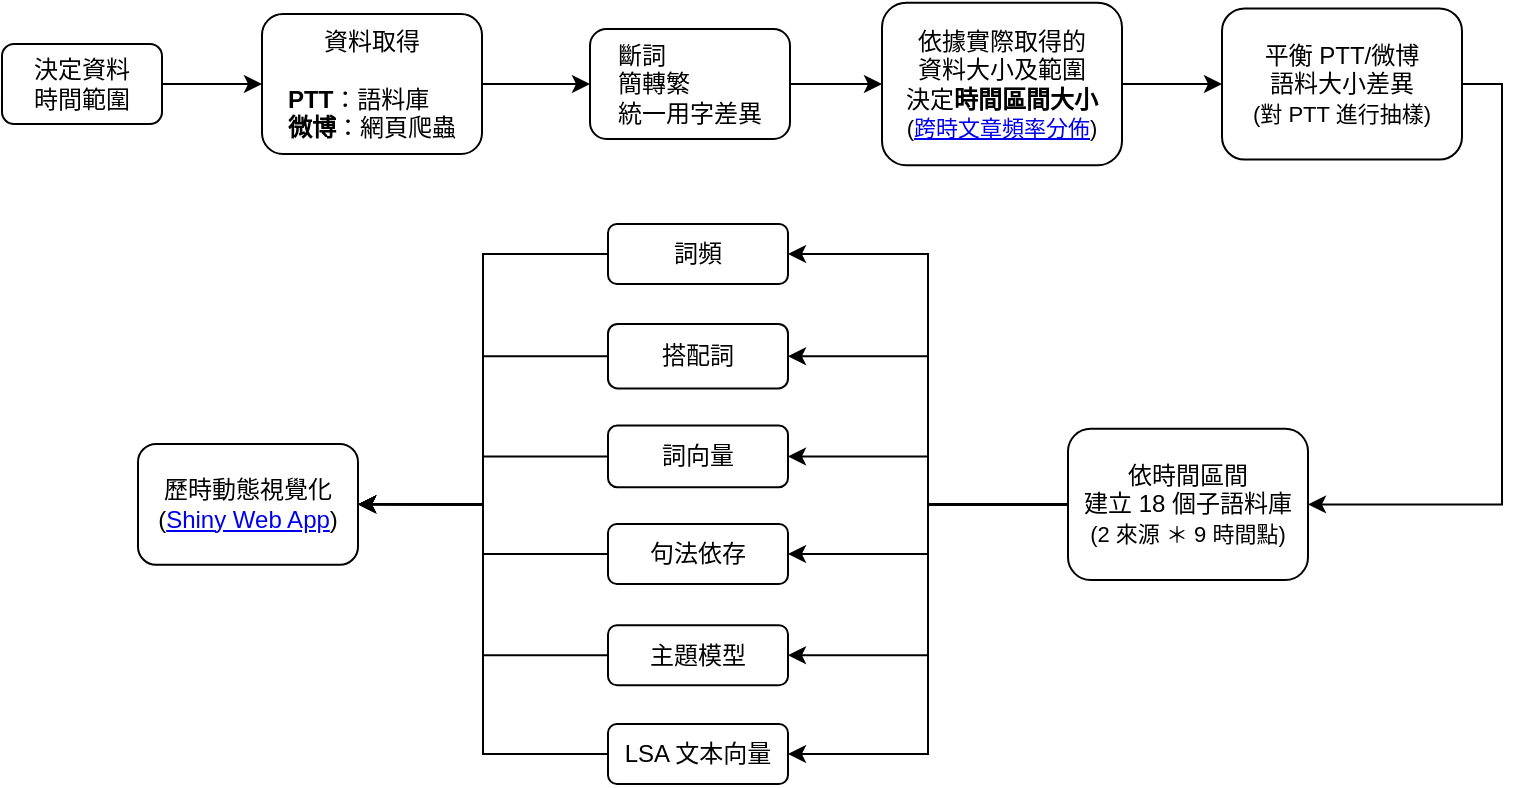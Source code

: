 <mxfile version="14.6.13" type="device"><diagram id="C5RBs43oDa-KdzZeNtuy" name="Page-1"><mxGraphModel dx="1038" dy="608" grid="1" gridSize="10" guides="1" tooltips="1" connect="1" arrows="1" fold="1" page="1" pageScale="1" pageWidth="827" pageHeight="1169" math="0" shadow="0"><root><mxCell id="WIyWlLk6GJQsqaUBKTNV-0"/><mxCell id="WIyWlLk6GJQsqaUBKTNV-1" parent="WIyWlLk6GJQsqaUBKTNV-0"/><mxCell id="qrcVbAw1tdU8G44iXnVj-22" style="edgeStyle=orthogonalEdgeStyle;rounded=0;orthogonalLoop=1;jettySize=auto;html=1;exitX=1;exitY=0.5;exitDx=0;exitDy=0;" parent="WIyWlLk6GJQsqaUBKTNV-1" source="qrcVbAw1tdU8G44iXnVj-0" target="qrcVbAw1tdU8G44iXnVj-2" edge="1"><mxGeometry relative="1" as="geometry"/></mxCell><mxCell id="qrcVbAw1tdU8G44iXnVj-0" value="資料取得&lt;br&gt;&lt;br&gt;&lt;div style=&quot;text-align: left&quot;&gt;&lt;span&gt;&lt;b&gt;PTT&lt;/b&gt;：語料庫&lt;/span&gt;&lt;/div&gt;&lt;div style=&quot;text-align: left&quot;&gt;&lt;span&gt;&lt;b&gt;微博&lt;/b&gt;：網頁爬蟲&lt;/span&gt;&lt;/div&gt;" style="rounded=1;whiteSpace=wrap;html=1;fontSize=12;glass=0;strokeWidth=1;shadow=0;" parent="WIyWlLk6GJQsqaUBKTNV-1" vertex="1"><mxGeometry x="150" y="90" width="110" height="70" as="geometry"/></mxCell><mxCell id="qrcVbAw1tdU8G44iXnVj-21" style="edgeStyle=orthogonalEdgeStyle;rounded=0;orthogonalLoop=1;jettySize=auto;html=1;exitX=1;exitY=0.5;exitDx=0;exitDy=0;" parent="WIyWlLk6GJQsqaUBKTNV-1" source="qrcVbAw1tdU8G44iXnVj-1" target="qrcVbAw1tdU8G44iXnVj-0" edge="1"><mxGeometry relative="1" as="geometry"/></mxCell><mxCell id="qrcVbAw1tdU8G44iXnVj-1" value="決定資料&lt;br&gt;時間範圍" style="rounded=1;whiteSpace=wrap;html=1;fontSize=12;glass=0;strokeWidth=1;shadow=0;" parent="WIyWlLk6GJQsqaUBKTNV-1" vertex="1"><mxGeometry x="20" y="105" width="80" height="40" as="geometry"/></mxCell><mxCell id="qrcVbAw1tdU8G44iXnVj-23" style="edgeStyle=orthogonalEdgeStyle;rounded=0;orthogonalLoop=1;jettySize=auto;html=1;exitX=1;exitY=0.5;exitDx=0;exitDy=0;entryX=0;entryY=0.5;entryDx=0;entryDy=0;" parent="WIyWlLk6GJQsqaUBKTNV-1" source="qrcVbAw1tdU8G44iXnVj-2" target="qrcVbAw1tdU8G44iXnVj-3" edge="1"><mxGeometry relative="1" as="geometry"/></mxCell><mxCell id="qrcVbAw1tdU8G44iXnVj-2" value="&lt;div&gt;&lt;span&gt;&lt;div style=&quot;text-align: left&quot;&gt;&lt;span&gt;斷詞&lt;/span&gt;&lt;/div&gt;&lt;/span&gt;&lt;/div&gt;&lt;div style=&quot;text-align: left&quot;&gt;&lt;span&gt;簡轉繁&lt;/span&gt;&lt;/div&gt;&lt;div style=&quot;text-align: left&quot;&gt;&lt;span&gt;統一用字差異&lt;/span&gt;&lt;/div&gt;" style="rounded=1;whiteSpace=wrap;html=1;fontSize=12;glass=0;strokeWidth=1;shadow=0;align=center;" parent="WIyWlLk6GJQsqaUBKTNV-1" vertex="1"><mxGeometry x="314" y="97.5" width="100" height="55" as="geometry"/></mxCell><mxCell id="qrcVbAw1tdU8G44iXnVj-24" style="edgeStyle=orthogonalEdgeStyle;rounded=0;orthogonalLoop=1;jettySize=auto;html=1;exitX=1;exitY=0.5;exitDx=0;exitDy=0;entryX=0;entryY=0.5;entryDx=0;entryDy=0;" parent="WIyWlLk6GJQsqaUBKTNV-1" source="qrcVbAw1tdU8G44iXnVj-3" target="qrcVbAw1tdU8G44iXnVj-5" edge="1"><mxGeometry relative="1" as="geometry"/></mxCell><mxCell id="qrcVbAw1tdU8G44iXnVj-3" value="依據實際取得的&lt;br&gt;資料大小及範圍&lt;br&gt;決定&lt;b&gt;時間區間大小&lt;/b&gt;&lt;br&gt;&lt;font style=&quot;font-size: 11px&quot;&gt;(&lt;a href=&quot;https://rlads2021.github.io/TA-project/post_freq.html&quot;&gt;跨時文章頻率分佈&lt;/a&gt;)&lt;/font&gt;" style="rounded=1;whiteSpace=wrap;html=1;fontSize=12;glass=0;strokeWidth=1;shadow=0;" parent="WIyWlLk6GJQsqaUBKTNV-1" vertex="1"><mxGeometry x="460" y="84.38" width="120" height="81.25" as="geometry"/></mxCell><mxCell id="qrcVbAw1tdU8G44iXnVj-25" style="edgeStyle=orthogonalEdgeStyle;rounded=0;orthogonalLoop=1;jettySize=auto;html=1;exitX=1;exitY=0.5;exitDx=0;exitDy=0;entryX=1;entryY=0.5;entryDx=0;entryDy=0;" parent="WIyWlLk6GJQsqaUBKTNV-1" source="qrcVbAw1tdU8G44iXnVj-5" target="qrcVbAw1tdU8G44iXnVj-6" edge="1"><mxGeometry relative="1" as="geometry"/></mxCell><mxCell id="qrcVbAw1tdU8G44iXnVj-5" value="平衡 PTT/微博 &lt;br&gt;語料大小差異&lt;br&gt;&lt;font style=&quot;font-size: 11px&quot;&gt;(對 PTT 進行抽樣)&lt;/font&gt;" style="rounded=1;whiteSpace=wrap;html=1;fontSize=12;glass=0;strokeWidth=1;shadow=0;" parent="WIyWlLk6GJQsqaUBKTNV-1" vertex="1"><mxGeometry x="630" y="87.19" width="120" height="75.62" as="geometry"/></mxCell><mxCell id="qrcVbAw1tdU8G44iXnVj-14" style="edgeStyle=orthogonalEdgeStyle;rounded=0;orthogonalLoop=1;jettySize=auto;html=1;exitX=0;exitY=0.5;exitDx=0;exitDy=0;entryX=1;entryY=0.5;entryDx=0;entryDy=0;" parent="WIyWlLk6GJQsqaUBKTNV-1" source="qrcVbAw1tdU8G44iXnVj-6" target="qrcVbAw1tdU8G44iXnVj-11" edge="1"><mxGeometry relative="1" as="geometry"/></mxCell><mxCell id="qrcVbAw1tdU8G44iXnVj-15" style="edgeStyle=orthogonalEdgeStyle;rounded=0;orthogonalLoop=1;jettySize=auto;html=1;exitX=0;exitY=0.5;exitDx=0;exitDy=0;entryX=1;entryY=0.5;entryDx=0;entryDy=0;" parent="WIyWlLk6GJQsqaUBKTNV-1" source="qrcVbAw1tdU8G44iXnVj-6" target="qrcVbAw1tdU8G44iXnVj-10" edge="1"><mxGeometry relative="1" as="geometry"/></mxCell><mxCell id="qrcVbAw1tdU8G44iXnVj-16" style="edgeStyle=orthogonalEdgeStyle;rounded=0;orthogonalLoop=1;jettySize=auto;html=1;exitX=0;exitY=0.5;exitDx=0;exitDy=0;" parent="WIyWlLk6GJQsqaUBKTNV-1" source="qrcVbAw1tdU8G44iXnVj-6" target="qrcVbAw1tdU8G44iXnVj-12" edge="1"><mxGeometry relative="1" as="geometry"/></mxCell><mxCell id="qrcVbAw1tdU8G44iXnVj-17" style="edgeStyle=orthogonalEdgeStyle;rounded=0;orthogonalLoop=1;jettySize=auto;html=1;exitX=0;exitY=0.5;exitDx=0;exitDy=0;" parent="WIyWlLk6GJQsqaUBKTNV-1" source="qrcVbAw1tdU8G44iXnVj-6" target="qrcVbAw1tdU8G44iXnVj-9" edge="1"><mxGeometry relative="1" as="geometry"/></mxCell><mxCell id="qrcVbAw1tdU8G44iXnVj-18" style="edgeStyle=orthogonalEdgeStyle;rounded=0;orthogonalLoop=1;jettySize=auto;html=1;exitX=0;exitY=0.5;exitDx=0;exitDy=0;entryX=1;entryY=0.5;entryDx=0;entryDy=0;" parent="WIyWlLk6GJQsqaUBKTNV-1" source="qrcVbAw1tdU8G44iXnVj-6" target="qrcVbAw1tdU8G44iXnVj-8" edge="1"><mxGeometry relative="1" as="geometry"/></mxCell><mxCell id="qrcVbAw1tdU8G44iXnVj-19" style="edgeStyle=orthogonalEdgeStyle;rounded=0;orthogonalLoop=1;jettySize=auto;html=1;exitX=0;exitY=0.5;exitDx=0;exitDy=0;entryX=1;entryY=0.5;entryDx=0;entryDy=0;" parent="WIyWlLk6GJQsqaUBKTNV-1" source="qrcVbAw1tdU8G44iXnVj-6" target="qrcVbAw1tdU8G44iXnVj-7" edge="1"><mxGeometry relative="1" as="geometry"/></mxCell><mxCell id="qrcVbAw1tdU8G44iXnVj-6" value="依時間區間&lt;br&gt;建立 18 個子語料庫&lt;br&gt;&lt;font style=&quot;font-size: 11px&quot;&gt;(2 來源 ＊ 9 時間點)&lt;/font&gt;" style="rounded=1;whiteSpace=wrap;html=1;fontSize=12;glass=0;strokeWidth=1;shadow=0;" parent="WIyWlLk6GJQsqaUBKTNV-1" vertex="1"><mxGeometry x="553" y="297.38" width="120" height="75.62" as="geometry"/></mxCell><mxCell id="qrcVbAw1tdU8G44iXnVj-33" style="edgeStyle=orthogonalEdgeStyle;rounded=0;orthogonalLoop=1;jettySize=auto;html=1;exitX=0;exitY=0.5;exitDx=0;exitDy=0;entryX=1;entryY=0.5;entryDx=0;entryDy=0;" parent="WIyWlLk6GJQsqaUBKTNV-1" source="qrcVbAw1tdU8G44iXnVj-7" target="qrcVbAw1tdU8G44iXnVj-20" edge="1"><mxGeometry relative="1" as="geometry"/></mxCell><mxCell id="qrcVbAw1tdU8G44iXnVj-7" value="LSA 文本向量" style="rounded=1;whiteSpace=wrap;html=1;fontSize=12;glass=0;strokeWidth=1;shadow=0;" parent="WIyWlLk6GJQsqaUBKTNV-1" vertex="1"><mxGeometry x="323" y="445" width="90" height="30" as="geometry"/></mxCell><mxCell id="qrcVbAw1tdU8G44iXnVj-32" style="edgeStyle=orthogonalEdgeStyle;rounded=0;orthogonalLoop=1;jettySize=auto;html=1;exitX=0;exitY=0.5;exitDx=0;exitDy=0;entryX=1;entryY=0.5;entryDx=0;entryDy=0;" parent="WIyWlLk6GJQsqaUBKTNV-1" source="qrcVbAw1tdU8G44iXnVj-8" target="qrcVbAw1tdU8G44iXnVj-20" edge="1"><mxGeometry relative="1" as="geometry"/></mxCell><mxCell id="qrcVbAw1tdU8G44iXnVj-8" value="主題模型" style="rounded=1;whiteSpace=wrap;html=1;fontSize=12;glass=0;strokeWidth=1;shadow=0;" parent="WIyWlLk6GJQsqaUBKTNV-1" vertex="1"><mxGeometry x="323" y="395.62" width="90" height="30" as="geometry"/></mxCell><mxCell id="qrcVbAw1tdU8G44iXnVj-31" style="edgeStyle=orthogonalEdgeStyle;rounded=0;orthogonalLoop=1;jettySize=auto;html=1;exitX=0;exitY=0.5;exitDx=0;exitDy=0;entryX=1;entryY=0.5;entryDx=0;entryDy=0;" parent="WIyWlLk6GJQsqaUBKTNV-1" source="qrcVbAw1tdU8G44iXnVj-9" target="qrcVbAw1tdU8G44iXnVj-20" edge="1"><mxGeometry relative="1" as="geometry"/></mxCell><mxCell id="qrcVbAw1tdU8G44iXnVj-9" value="句法依存" style="rounded=1;whiteSpace=wrap;html=1;fontSize=12;glass=0;strokeWidth=1;shadow=0;" parent="WIyWlLk6GJQsqaUBKTNV-1" vertex="1"><mxGeometry x="323" y="345" width="90" height="30" as="geometry"/></mxCell><mxCell id="qrcVbAw1tdU8G44iXnVj-28" style="edgeStyle=orthogonalEdgeStyle;rounded=0;orthogonalLoop=1;jettySize=auto;html=1;exitX=0;exitY=0.5;exitDx=0;exitDy=0;entryX=1;entryY=0.5;entryDx=0;entryDy=0;" parent="WIyWlLk6GJQsqaUBKTNV-1" source="qrcVbAw1tdU8G44iXnVj-10" target="qrcVbAw1tdU8G44iXnVj-20" edge="1"><mxGeometry relative="1" as="geometry"/></mxCell><mxCell id="qrcVbAw1tdU8G44iXnVj-10" value="搭配詞" style="rounded=1;whiteSpace=wrap;html=1;fontSize=12;glass=0;strokeWidth=1;shadow=0;" parent="WIyWlLk6GJQsqaUBKTNV-1" vertex="1"><mxGeometry x="323" y="245" width="90" height="32.19" as="geometry"/></mxCell><mxCell id="qrcVbAw1tdU8G44iXnVj-26" style="edgeStyle=orthogonalEdgeStyle;rounded=0;orthogonalLoop=1;jettySize=auto;html=1;exitX=0;exitY=0.5;exitDx=0;exitDy=0;entryX=1;entryY=0.5;entryDx=0;entryDy=0;" parent="WIyWlLk6GJQsqaUBKTNV-1" source="qrcVbAw1tdU8G44iXnVj-11" target="qrcVbAw1tdU8G44iXnVj-20" edge="1"><mxGeometry relative="1" as="geometry"/></mxCell><mxCell id="qrcVbAw1tdU8G44iXnVj-11" value="詞頻" style="rounded=1;whiteSpace=wrap;html=1;fontSize=12;glass=0;strokeWidth=1;shadow=0;" parent="WIyWlLk6GJQsqaUBKTNV-1" vertex="1"><mxGeometry x="323" y="195" width="90" height="30" as="geometry"/></mxCell><mxCell id="qrcVbAw1tdU8G44iXnVj-30" style="edgeStyle=orthogonalEdgeStyle;rounded=0;orthogonalLoop=1;jettySize=auto;html=1;exitX=0;exitY=0.5;exitDx=0;exitDy=0;entryX=1;entryY=0.5;entryDx=0;entryDy=0;" parent="WIyWlLk6GJQsqaUBKTNV-1" source="qrcVbAw1tdU8G44iXnVj-12" target="qrcVbAw1tdU8G44iXnVj-20" edge="1"><mxGeometry relative="1" as="geometry"/></mxCell><mxCell id="qrcVbAw1tdU8G44iXnVj-12" value="詞向量" style="rounded=1;whiteSpace=wrap;html=1;fontSize=12;glass=0;strokeWidth=1;shadow=0;" parent="WIyWlLk6GJQsqaUBKTNV-1" vertex="1"><mxGeometry x="323" y="295.8" width="90" height="30.79" as="geometry"/></mxCell><mxCell id="qrcVbAw1tdU8G44iXnVj-20" value="歷時動態視覺化&lt;br&gt;(&lt;a href=&quot;https://liao961120.shinyapps.io/shiny/&quot;&gt;Shiny Web App&lt;/a&gt;)" style="rounded=1;whiteSpace=wrap;html=1;fontSize=12;glass=0;strokeWidth=1;shadow=0;" parent="WIyWlLk6GJQsqaUBKTNV-1" vertex="1"><mxGeometry x="88" y="304.97" width="110" height="60.43" as="geometry"/></mxCell></root></mxGraphModel></diagram></mxfile>